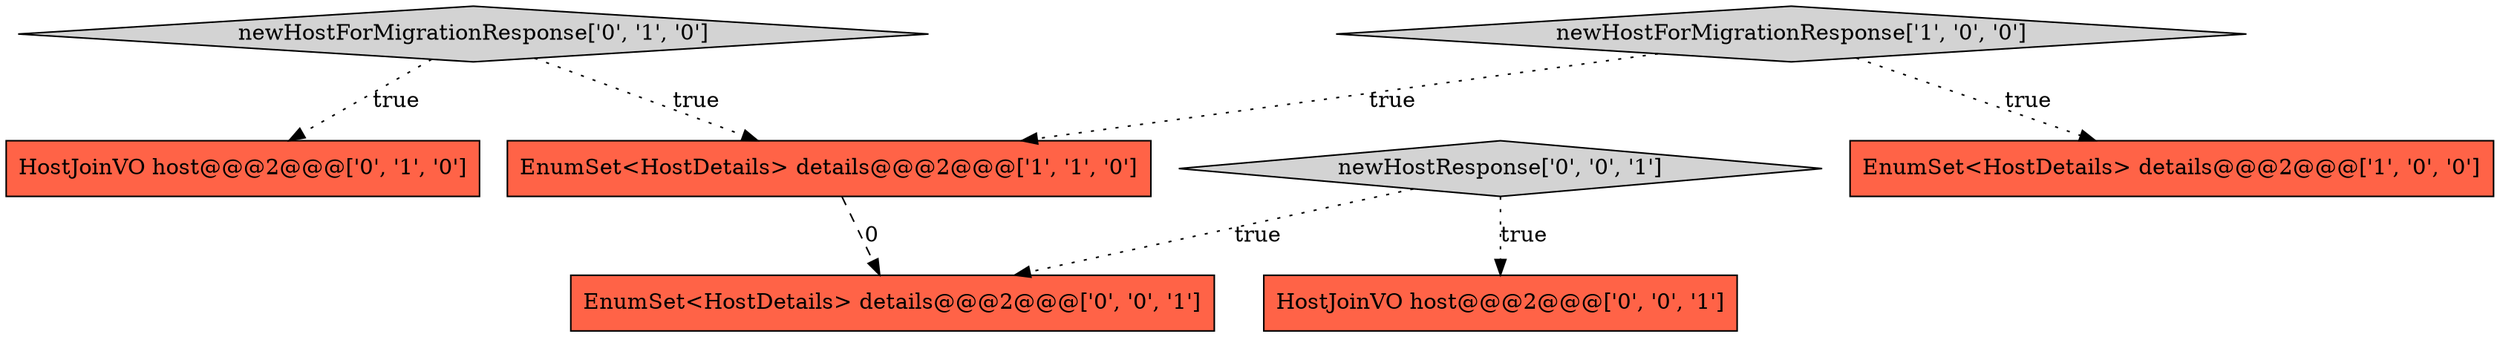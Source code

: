 digraph {
3 [style = filled, label = "HostJoinVO host@@@2@@@['0', '1', '0']", fillcolor = tomato, shape = box image = "AAA0AAABBB2BBB"];
1 [style = filled, label = "EnumSet<HostDetails> details@@@2@@@['1', '1', '0']", fillcolor = tomato, shape = box image = "AAA0AAABBB1BBB"];
6 [style = filled, label = "HostJoinVO host@@@2@@@['0', '0', '1']", fillcolor = tomato, shape = box image = "AAA0AAABBB3BBB"];
2 [style = filled, label = "newHostForMigrationResponse['1', '0', '0']", fillcolor = lightgray, shape = diamond image = "AAA0AAABBB1BBB"];
4 [style = filled, label = "newHostForMigrationResponse['0', '1', '0']", fillcolor = lightgray, shape = diamond image = "AAA0AAABBB2BBB"];
0 [style = filled, label = "EnumSet<HostDetails> details@@@2@@@['1', '0', '0']", fillcolor = tomato, shape = box image = "AAA0AAABBB1BBB"];
5 [style = filled, label = "newHostResponse['0', '0', '1']", fillcolor = lightgray, shape = diamond image = "AAA0AAABBB3BBB"];
7 [style = filled, label = "EnumSet<HostDetails> details@@@2@@@['0', '0', '1']", fillcolor = tomato, shape = box image = "AAA0AAABBB3BBB"];
2->1 [style = dotted, label="true"];
5->6 [style = dotted, label="true"];
1->7 [style = dashed, label="0"];
2->0 [style = dotted, label="true"];
5->7 [style = dotted, label="true"];
4->1 [style = dotted, label="true"];
4->3 [style = dotted, label="true"];
}
